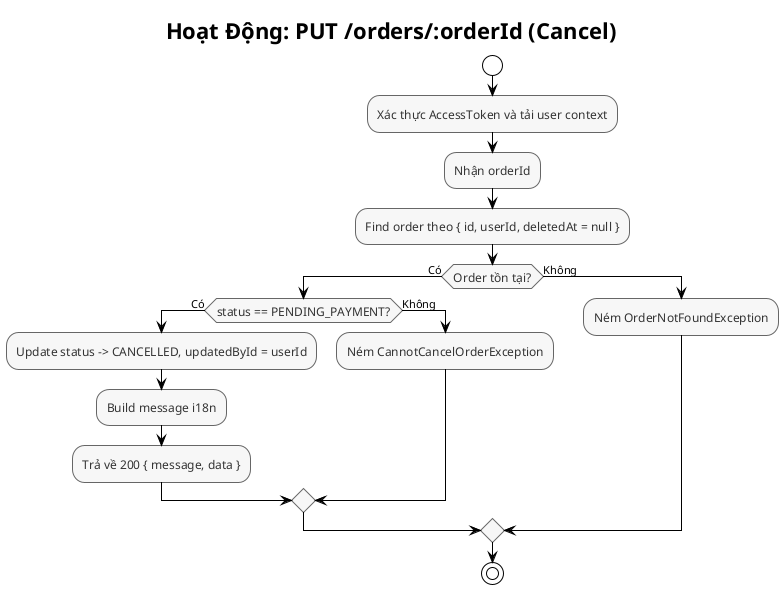 @startuml Order - Cancel Activity
!theme plain
skinparam backgroundColor #FFFFFF
skinparam activityFontSize 12
skinparam activityFontColor #333333
skinparam activityBorderColor #666666
skinparam activityBackgroundColor #F7F7F7

title Hoạt Động: PUT /orders/:orderId (Cancel)

start
:Xác thực AccessToken và tải user context;
:Nhận orderId;
:Find order theo { id, userId, deletedAt = null };
if (Order tồn tại?) then (Có)
  if (status == PENDING_PAYMENT?) then (Có)
    :Update status -> CANCELLED, updatedById = userId;
    :Build message i18n;
    :Trả về 200 { message, data };
  else (Không)
    :Ném CannotCancelOrderException;
  endif
else (Không)
  :Ném OrderNotFoundException;
endif
stop

@enduml


